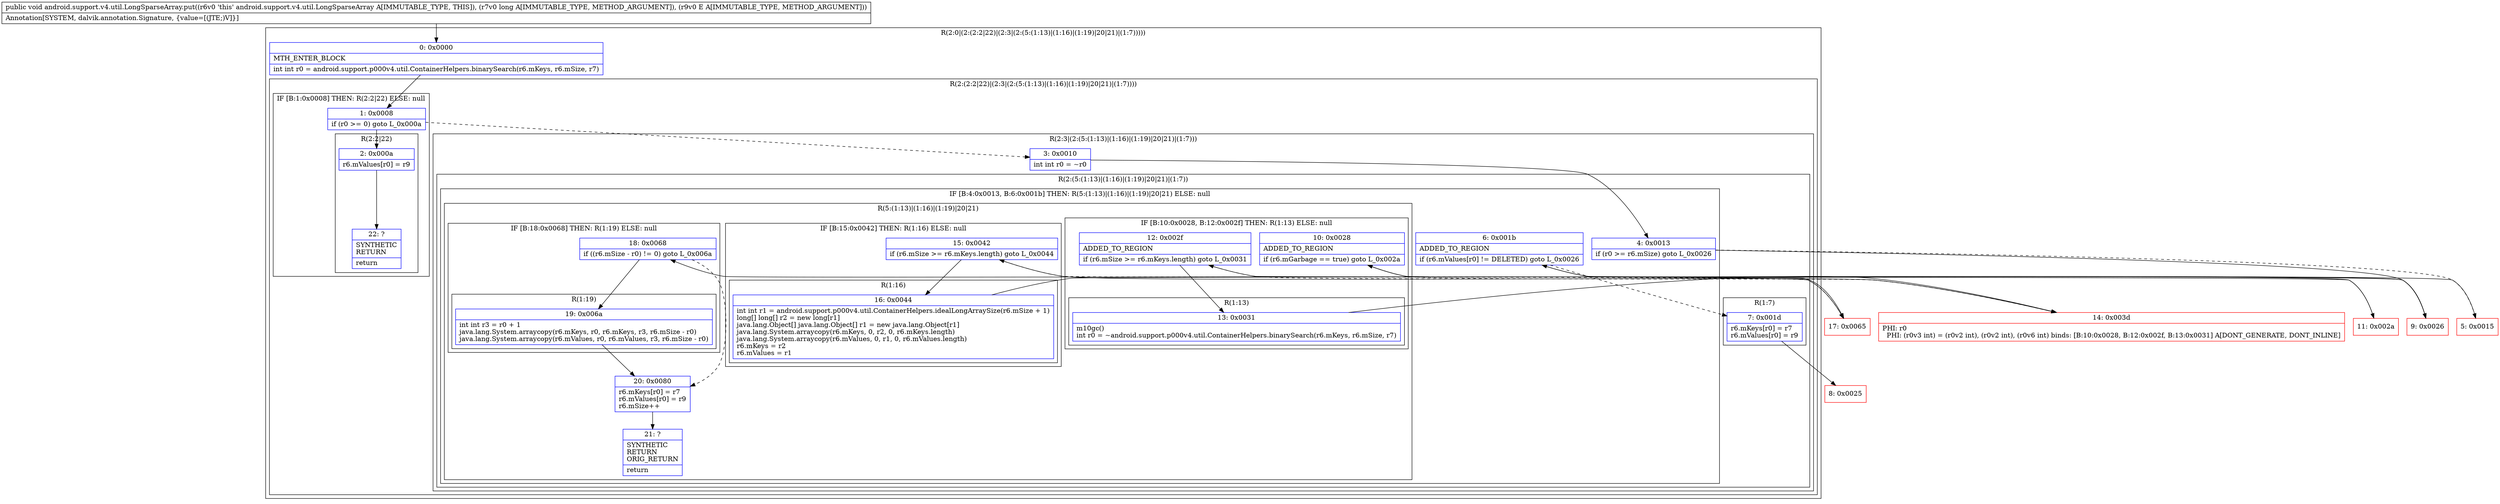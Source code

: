 digraph "CFG forandroid.support.v4.util.LongSparseArray.put(JLjava\/lang\/Object;)V" {
subgraph cluster_Region_497396838 {
label = "R(2:0|(2:(2:2|22)|(2:3|(2:(5:(1:13)|(1:16)|(1:19)|20|21)|(1:7)))))";
node [shape=record,color=blue];
Node_0 [shape=record,label="{0\:\ 0x0000|MTH_ENTER_BLOCK\l|int int r0 = android.support.p000v4.util.ContainerHelpers.binarySearch(r6.mKeys, r6.mSize, r7)\l}"];
subgraph cluster_Region_855463951 {
label = "R(2:(2:2|22)|(2:3|(2:(5:(1:13)|(1:16)|(1:19)|20|21)|(1:7))))";
node [shape=record,color=blue];
subgraph cluster_IfRegion_1818492327 {
label = "IF [B:1:0x0008] THEN: R(2:2|22) ELSE: null";
node [shape=record,color=blue];
Node_1 [shape=record,label="{1\:\ 0x0008|if (r0 \>= 0) goto L_0x000a\l}"];
subgraph cluster_Region_817629753 {
label = "R(2:2|22)";
node [shape=record,color=blue];
Node_2 [shape=record,label="{2\:\ 0x000a|r6.mValues[r0] = r9\l}"];
Node_22 [shape=record,label="{22\:\ ?|SYNTHETIC\lRETURN\l|return\l}"];
}
}
subgraph cluster_Region_1922265799 {
label = "R(2:3|(2:(5:(1:13)|(1:16)|(1:19)|20|21)|(1:7)))";
node [shape=record,color=blue];
Node_3 [shape=record,label="{3\:\ 0x0010|int int r0 = ~r0\l}"];
subgraph cluster_Region_493594743 {
label = "R(2:(5:(1:13)|(1:16)|(1:19)|20|21)|(1:7))";
node [shape=record,color=blue];
subgraph cluster_IfRegion_832075089 {
label = "IF [B:4:0x0013, B:6:0x001b] THEN: R(5:(1:13)|(1:16)|(1:19)|20|21) ELSE: null";
node [shape=record,color=blue];
Node_4 [shape=record,label="{4\:\ 0x0013|if (r0 \>= r6.mSize) goto L_0x0026\l}"];
Node_6 [shape=record,label="{6\:\ 0x001b|ADDED_TO_REGION\l|if (r6.mValues[r0] != DELETED) goto L_0x0026\l}"];
subgraph cluster_Region_297063882 {
label = "R(5:(1:13)|(1:16)|(1:19)|20|21)";
node [shape=record,color=blue];
subgraph cluster_IfRegion_1072289766 {
label = "IF [B:10:0x0028, B:12:0x002f] THEN: R(1:13) ELSE: null";
node [shape=record,color=blue];
Node_10 [shape=record,label="{10\:\ 0x0028|ADDED_TO_REGION\l|if (r6.mGarbage == true) goto L_0x002a\l}"];
Node_12 [shape=record,label="{12\:\ 0x002f|ADDED_TO_REGION\l|if (r6.mSize \>= r6.mKeys.length) goto L_0x0031\l}"];
subgraph cluster_Region_1122317935 {
label = "R(1:13)";
node [shape=record,color=blue];
Node_13 [shape=record,label="{13\:\ 0x0031|m10gc()\lint r0 = ~android.support.p000v4.util.ContainerHelpers.binarySearch(r6.mKeys, r6.mSize, r7)\l}"];
}
}
subgraph cluster_IfRegion_666648264 {
label = "IF [B:15:0x0042] THEN: R(1:16) ELSE: null";
node [shape=record,color=blue];
Node_15 [shape=record,label="{15\:\ 0x0042|if (r6.mSize \>= r6.mKeys.length) goto L_0x0044\l}"];
subgraph cluster_Region_1514050273 {
label = "R(1:16)";
node [shape=record,color=blue];
Node_16 [shape=record,label="{16\:\ 0x0044|int int r1 = android.support.p000v4.util.ContainerHelpers.idealLongArraySize(r6.mSize + 1)\llong[] long[] r2 = new long[r1]\ljava.lang.Object[] java.lang.Object[] r1 = new java.lang.Object[r1]\ljava.lang.System.arraycopy(r6.mKeys, 0, r2, 0, r6.mKeys.length)\ljava.lang.System.arraycopy(r6.mValues, 0, r1, 0, r6.mValues.length)\lr6.mKeys = r2\lr6.mValues = r1\l}"];
}
}
subgraph cluster_IfRegion_147394336 {
label = "IF [B:18:0x0068] THEN: R(1:19) ELSE: null";
node [shape=record,color=blue];
Node_18 [shape=record,label="{18\:\ 0x0068|if ((r6.mSize \- r0) != 0) goto L_0x006a\l}"];
subgraph cluster_Region_1676940824 {
label = "R(1:19)";
node [shape=record,color=blue];
Node_19 [shape=record,label="{19\:\ 0x006a|int int r3 = r0 + 1\ljava.lang.System.arraycopy(r6.mKeys, r0, r6.mKeys, r3, r6.mSize \- r0)\ljava.lang.System.arraycopy(r6.mValues, r0, r6.mValues, r3, r6.mSize \- r0)\l}"];
}
}
Node_20 [shape=record,label="{20\:\ 0x0080|r6.mKeys[r0] = r7\lr6.mValues[r0] = r9\lr6.mSize++\l}"];
Node_21 [shape=record,label="{21\:\ ?|SYNTHETIC\lRETURN\lORIG_RETURN\l|return\l}"];
}
}
subgraph cluster_Region_1638223001 {
label = "R(1:7)";
node [shape=record,color=blue];
Node_7 [shape=record,label="{7\:\ 0x001d|r6.mKeys[r0] = r7\lr6.mValues[r0] = r9\l}"];
}
}
}
}
}
Node_5 [shape=record,color=red,label="{5\:\ 0x0015}"];
Node_8 [shape=record,color=red,label="{8\:\ 0x0025}"];
Node_9 [shape=record,color=red,label="{9\:\ 0x0026}"];
Node_11 [shape=record,color=red,label="{11\:\ 0x002a}"];
Node_14 [shape=record,color=red,label="{14\:\ 0x003d|PHI: r0 \l  PHI: (r0v3 int) = (r0v2 int), (r0v2 int), (r0v6 int) binds: [B:10:0x0028, B:12:0x002f, B:13:0x0031] A[DONT_GENERATE, DONT_INLINE]\l}"];
Node_17 [shape=record,color=red,label="{17\:\ 0x0065}"];
MethodNode[shape=record,label="{public void android.support.v4.util.LongSparseArray.put((r6v0 'this' android.support.v4.util.LongSparseArray A[IMMUTABLE_TYPE, THIS]), (r7v0 long A[IMMUTABLE_TYPE, METHOD_ARGUMENT]), (r9v0 E A[IMMUTABLE_TYPE, METHOD_ARGUMENT]))  | Annotation[SYSTEM, dalvik.annotation.Signature, \{value=[(JTE;)V]\}]\l}"];
MethodNode -> Node_0;
Node_0 -> Node_1;
Node_1 -> Node_2;
Node_1 -> Node_3[style=dashed];
Node_2 -> Node_22;
Node_3 -> Node_4;
Node_4 -> Node_5[style=dashed];
Node_4 -> Node_9;
Node_6 -> Node_7[style=dashed];
Node_6 -> Node_9;
Node_10 -> Node_11;
Node_10 -> Node_14[style=dashed];
Node_12 -> Node_13;
Node_12 -> Node_14[style=dashed];
Node_13 -> Node_14;
Node_15 -> Node_16;
Node_15 -> Node_17[style=dashed];
Node_16 -> Node_17;
Node_18 -> Node_19;
Node_18 -> Node_20[style=dashed];
Node_19 -> Node_20;
Node_20 -> Node_21;
Node_7 -> Node_8;
Node_5 -> Node_6;
Node_9 -> Node_10;
Node_11 -> Node_12;
Node_14 -> Node_15;
Node_17 -> Node_18;
}

